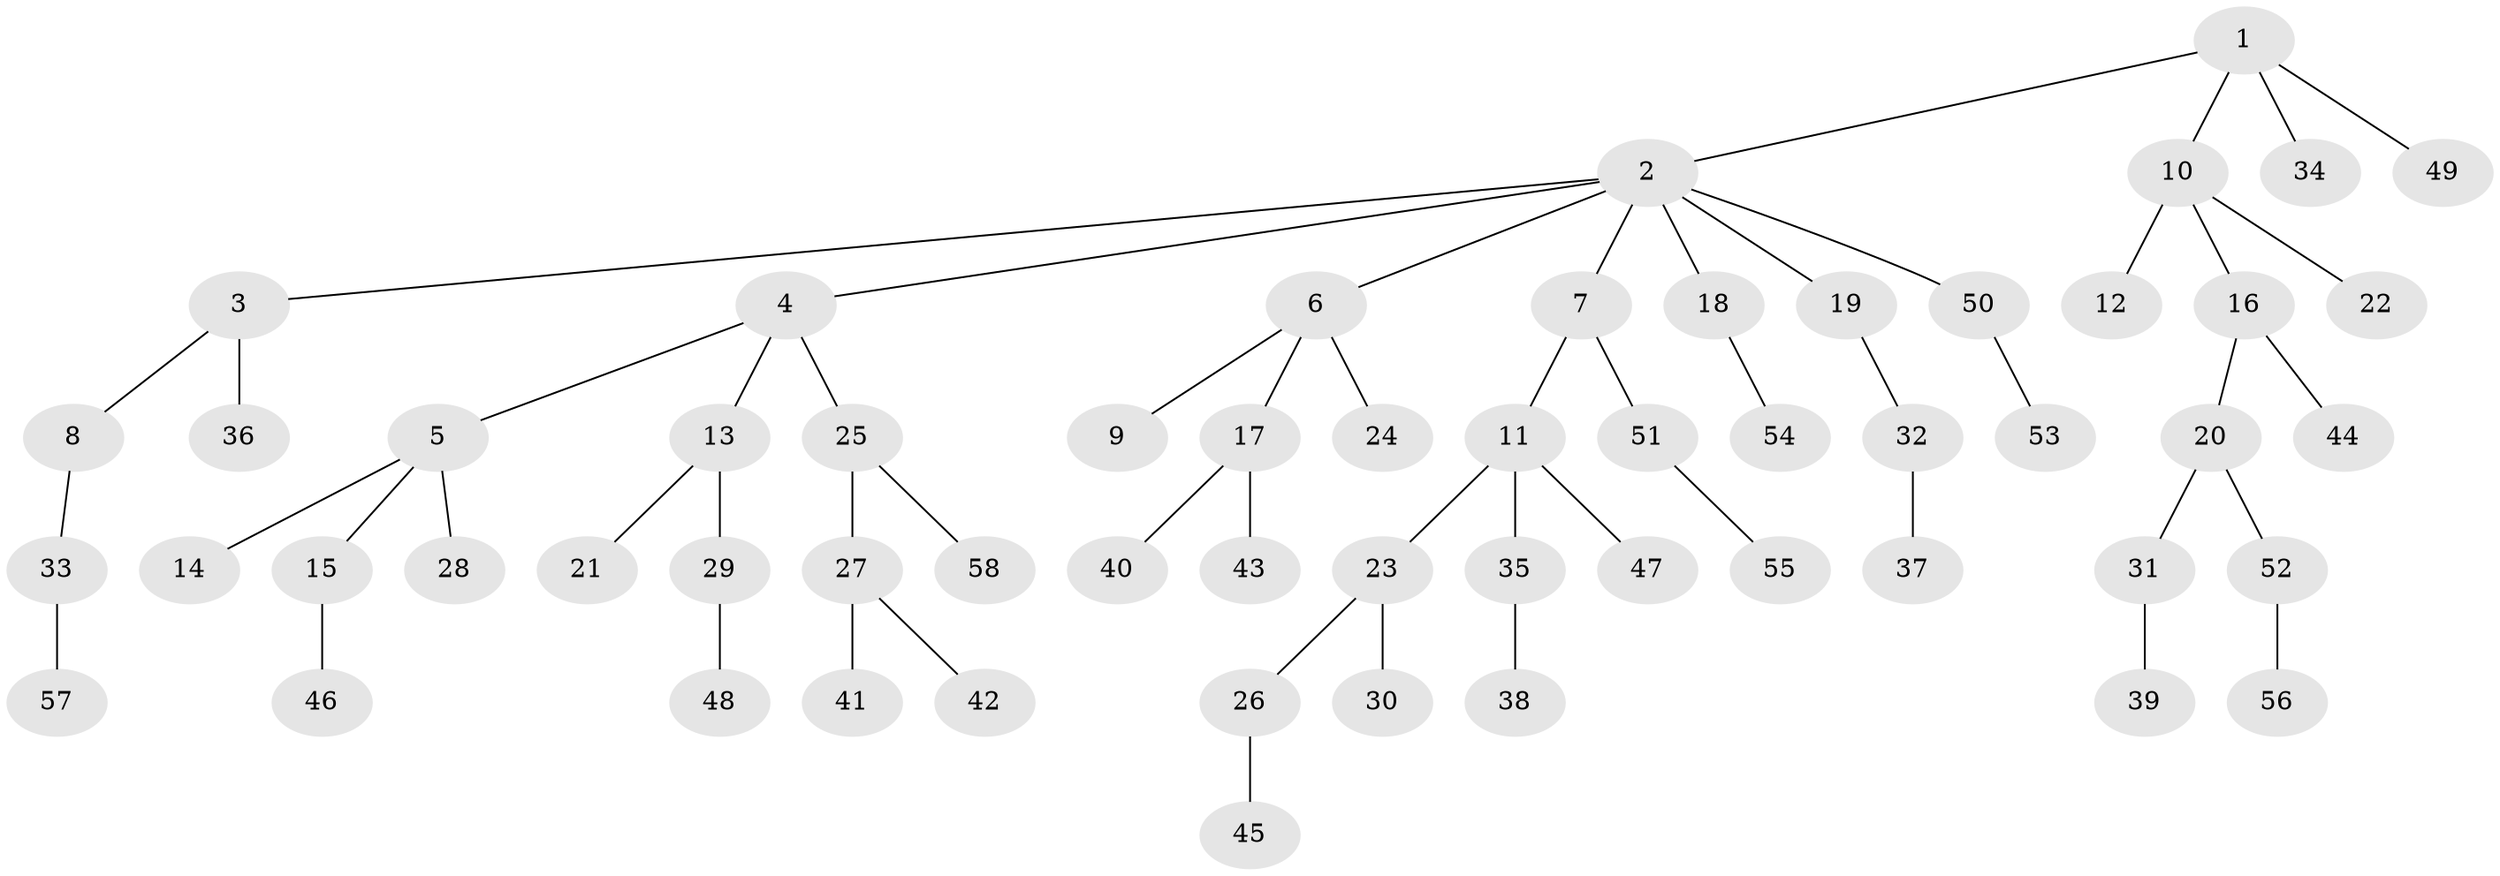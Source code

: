 // coarse degree distribution, {2: 0.275, 1: 0.575, 5: 0.05, 4: 0.025, 3: 0.025, 10: 0.025, 6: 0.025}
// Generated by graph-tools (version 1.1) at 2025/56/03/04/25 21:56:32]
// undirected, 58 vertices, 57 edges
graph export_dot {
graph [start="1"]
  node [color=gray90,style=filled];
  1;
  2;
  3;
  4;
  5;
  6;
  7;
  8;
  9;
  10;
  11;
  12;
  13;
  14;
  15;
  16;
  17;
  18;
  19;
  20;
  21;
  22;
  23;
  24;
  25;
  26;
  27;
  28;
  29;
  30;
  31;
  32;
  33;
  34;
  35;
  36;
  37;
  38;
  39;
  40;
  41;
  42;
  43;
  44;
  45;
  46;
  47;
  48;
  49;
  50;
  51;
  52;
  53;
  54;
  55;
  56;
  57;
  58;
  1 -- 2;
  1 -- 10;
  1 -- 34;
  1 -- 49;
  2 -- 3;
  2 -- 4;
  2 -- 6;
  2 -- 7;
  2 -- 18;
  2 -- 19;
  2 -- 50;
  3 -- 8;
  3 -- 36;
  4 -- 5;
  4 -- 13;
  4 -- 25;
  5 -- 14;
  5 -- 15;
  5 -- 28;
  6 -- 9;
  6 -- 17;
  6 -- 24;
  7 -- 11;
  7 -- 51;
  8 -- 33;
  10 -- 12;
  10 -- 16;
  10 -- 22;
  11 -- 23;
  11 -- 35;
  11 -- 47;
  13 -- 21;
  13 -- 29;
  15 -- 46;
  16 -- 20;
  16 -- 44;
  17 -- 40;
  17 -- 43;
  18 -- 54;
  19 -- 32;
  20 -- 31;
  20 -- 52;
  23 -- 26;
  23 -- 30;
  25 -- 27;
  25 -- 58;
  26 -- 45;
  27 -- 41;
  27 -- 42;
  29 -- 48;
  31 -- 39;
  32 -- 37;
  33 -- 57;
  35 -- 38;
  50 -- 53;
  51 -- 55;
  52 -- 56;
}
